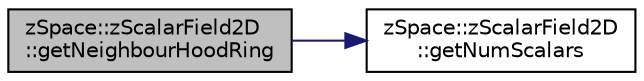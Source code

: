 digraph "zSpace::zScalarField2D::getNeighbourHoodRing"
{
  edge [fontname="Helvetica",fontsize="10",labelfontname="Helvetica",labelfontsize="10"];
  node [fontname="Helvetica",fontsize="10",shape=record];
  rankdir="LR";
  Node29 [label="zSpace::zScalarField2D\l::getNeighbourHoodRing",height=0.2,width=0.4,color="black", fillcolor="grey75", style="filled", fontcolor="black"];
  Node29 -> Node30 [color="midnightblue",fontsize="10",style="solid",fontname="Helvetica"];
  Node30 [label="zSpace::zScalarField2D\l::getNumScalars",height=0.2,width=0.4,color="black", fillcolor="white", style="filled",URL="$classz_space_1_1z_scalar_field2_d.html#aaf22a7a8c12ad18dcfcd5b8fda13fc56",tooltip="This method retruns the number of scalars in the field. "];
}
